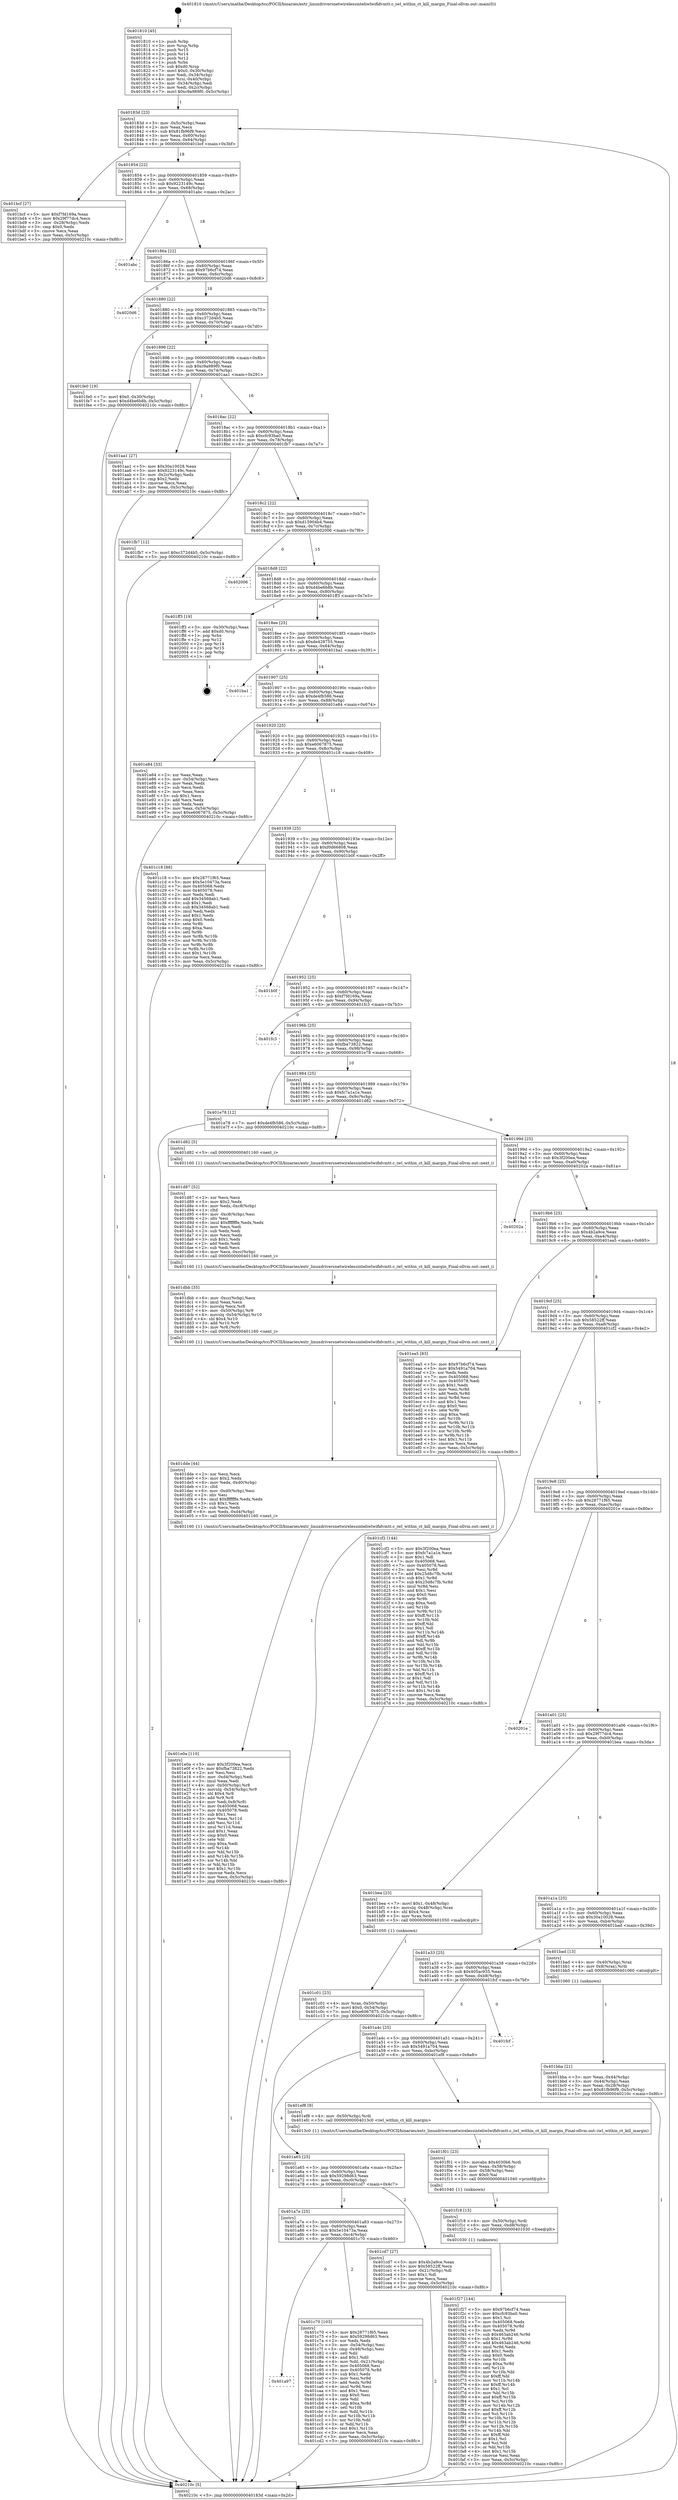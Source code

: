 digraph "0x401810" {
  label = "0x401810 (/mnt/c/Users/mathe/Desktop/tcc/POCII/binaries/extr_linuxdriversnetwirelessinteliwlwifidvmtt.c_iwl_within_ct_kill_margin_Final-ollvm.out::main(0))"
  labelloc = "t"
  node[shape=record]

  Entry [label="",width=0.3,height=0.3,shape=circle,fillcolor=black,style=filled]
  "0x40183d" [label="{
     0x40183d [23]\l
     | [instrs]\l
     &nbsp;&nbsp;0x40183d \<+3\>: mov -0x5c(%rbp),%eax\l
     &nbsp;&nbsp;0x401840 \<+2\>: mov %eax,%ecx\l
     &nbsp;&nbsp;0x401842 \<+6\>: sub $0x81fb96f9,%ecx\l
     &nbsp;&nbsp;0x401848 \<+3\>: mov %eax,-0x60(%rbp)\l
     &nbsp;&nbsp;0x40184b \<+3\>: mov %ecx,-0x64(%rbp)\l
     &nbsp;&nbsp;0x40184e \<+6\>: je 0000000000401bcf \<main+0x3bf\>\l
  }"]
  "0x401bcf" [label="{
     0x401bcf [27]\l
     | [instrs]\l
     &nbsp;&nbsp;0x401bcf \<+5\>: mov $0xf7fd169a,%eax\l
     &nbsp;&nbsp;0x401bd4 \<+5\>: mov $0x29f77dc4,%ecx\l
     &nbsp;&nbsp;0x401bd9 \<+3\>: mov -0x28(%rbp),%edx\l
     &nbsp;&nbsp;0x401bdc \<+3\>: cmp $0x0,%edx\l
     &nbsp;&nbsp;0x401bdf \<+3\>: cmove %ecx,%eax\l
     &nbsp;&nbsp;0x401be2 \<+3\>: mov %eax,-0x5c(%rbp)\l
     &nbsp;&nbsp;0x401be5 \<+5\>: jmp 000000000040210c \<main+0x8fc\>\l
  }"]
  "0x401854" [label="{
     0x401854 [22]\l
     | [instrs]\l
     &nbsp;&nbsp;0x401854 \<+5\>: jmp 0000000000401859 \<main+0x49\>\l
     &nbsp;&nbsp;0x401859 \<+3\>: mov -0x60(%rbp),%eax\l
     &nbsp;&nbsp;0x40185c \<+5\>: sub $0x9223149c,%eax\l
     &nbsp;&nbsp;0x401861 \<+3\>: mov %eax,-0x68(%rbp)\l
     &nbsp;&nbsp;0x401864 \<+6\>: je 0000000000401abc \<main+0x2ac\>\l
  }"]
  Exit [label="",width=0.3,height=0.3,shape=circle,fillcolor=black,style=filled,peripheries=2]
  "0x401abc" [label="{
     0x401abc\l
  }", style=dashed]
  "0x40186a" [label="{
     0x40186a [22]\l
     | [instrs]\l
     &nbsp;&nbsp;0x40186a \<+5\>: jmp 000000000040186f \<main+0x5f\>\l
     &nbsp;&nbsp;0x40186f \<+3\>: mov -0x60(%rbp),%eax\l
     &nbsp;&nbsp;0x401872 \<+5\>: sub $0x97b6cf74,%eax\l
     &nbsp;&nbsp;0x401877 \<+3\>: mov %eax,-0x6c(%rbp)\l
     &nbsp;&nbsp;0x40187a \<+6\>: je 00000000004020d6 \<main+0x8c6\>\l
  }"]
  "0x401f27" [label="{
     0x401f27 [144]\l
     | [instrs]\l
     &nbsp;&nbsp;0x401f27 \<+5\>: mov $0x97b6cf74,%eax\l
     &nbsp;&nbsp;0x401f2c \<+5\>: mov $0xcfc93ba0,%esi\l
     &nbsp;&nbsp;0x401f31 \<+2\>: mov $0x1,%cl\l
     &nbsp;&nbsp;0x401f33 \<+7\>: mov 0x405068,%edx\l
     &nbsp;&nbsp;0x401f3a \<+8\>: mov 0x405078,%r8d\l
     &nbsp;&nbsp;0x401f42 \<+3\>: mov %edx,%r9d\l
     &nbsp;&nbsp;0x401f45 \<+7\>: sub $0x463ab246,%r9d\l
     &nbsp;&nbsp;0x401f4c \<+4\>: sub $0x1,%r9d\l
     &nbsp;&nbsp;0x401f50 \<+7\>: add $0x463ab246,%r9d\l
     &nbsp;&nbsp;0x401f57 \<+4\>: imul %r9d,%edx\l
     &nbsp;&nbsp;0x401f5b \<+3\>: and $0x1,%edx\l
     &nbsp;&nbsp;0x401f5e \<+3\>: cmp $0x0,%edx\l
     &nbsp;&nbsp;0x401f61 \<+4\>: sete %r10b\l
     &nbsp;&nbsp;0x401f65 \<+4\>: cmp $0xa,%r8d\l
     &nbsp;&nbsp;0x401f69 \<+4\>: setl %r11b\l
     &nbsp;&nbsp;0x401f6d \<+3\>: mov %r10b,%bl\l
     &nbsp;&nbsp;0x401f70 \<+3\>: xor $0xff,%bl\l
     &nbsp;&nbsp;0x401f73 \<+3\>: mov %r11b,%r14b\l
     &nbsp;&nbsp;0x401f76 \<+4\>: xor $0xff,%r14b\l
     &nbsp;&nbsp;0x401f7a \<+3\>: xor $0x1,%cl\l
     &nbsp;&nbsp;0x401f7d \<+3\>: mov %bl,%r15b\l
     &nbsp;&nbsp;0x401f80 \<+4\>: and $0xff,%r15b\l
     &nbsp;&nbsp;0x401f84 \<+3\>: and %cl,%r10b\l
     &nbsp;&nbsp;0x401f87 \<+3\>: mov %r14b,%r12b\l
     &nbsp;&nbsp;0x401f8a \<+4\>: and $0xff,%r12b\l
     &nbsp;&nbsp;0x401f8e \<+3\>: and %cl,%r11b\l
     &nbsp;&nbsp;0x401f91 \<+3\>: or %r10b,%r15b\l
     &nbsp;&nbsp;0x401f94 \<+3\>: or %r11b,%r12b\l
     &nbsp;&nbsp;0x401f97 \<+3\>: xor %r12b,%r15b\l
     &nbsp;&nbsp;0x401f9a \<+3\>: or %r14b,%bl\l
     &nbsp;&nbsp;0x401f9d \<+3\>: xor $0xff,%bl\l
     &nbsp;&nbsp;0x401fa0 \<+3\>: or $0x1,%cl\l
     &nbsp;&nbsp;0x401fa3 \<+2\>: and %cl,%bl\l
     &nbsp;&nbsp;0x401fa5 \<+3\>: or %bl,%r15b\l
     &nbsp;&nbsp;0x401fa8 \<+4\>: test $0x1,%r15b\l
     &nbsp;&nbsp;0x401fac \<+3\>: cmovne %esi,%eax\l
     &nbsp;&nbsp;0x401faf \<+3\>: mov %eax,-0x5c(%rbp)\l
     &nbsp;&nbsp;0x401fb2 \<+5\>: jmp 000000000040210c \<main+0x8fc\>\l
  }"]
  "0x4020d6" [label="{
     0x4020d6\l
  }", style=dashed]
  "0x401880" [label="{
     0x401880 [22]\l
     | [instrs]\l
     &nbsp;&nbsp;0x401880 \<+5\>: jmp 0000000000401885 \<main+0x75\>\l
     &nbsp;&nbsp;0x401885 \<+3\>: mov -0x60(%rbp),%eax\l
     &nbsp;&nbsp;0x401888 \<+5\>: sub $0xc372d4b5,%eax\l
     &nbsp;&nbsp;0x40188d \<+3\>: mov %eax,-0x70(%rbp)\l
     &nbsp;&nbsp;0x401890 \<+6\>: je 0000000000401fe0 \<main+0x7d0\>\l
  }"]
  "0x401f18" [label="{
     0x401f18 [15]\l
     | [instrs]\l
     &nbsp;&nbsp;0x401f18 \<+4\>: mov -0x50(%rbp),%rdi\l
     &nbsp;&nbsp;0x401f1c \<+6\>: mov %eax,-0xd8(%rbp)\l
     &nbsp;&nbsp;0x401f22 \<+5\>: call 0000000000401030 \<free@plt\>\l
     | [calls]\l
     &nbsp;&nbsp;0x401030 \{1\} (unknown)\l
  }"]
  "0x401fe0" [label="{
     0x401fe0 [19]\l
     | [instrs]\l
     &nbsp;&nbsp;0x401fe0 \<+7\>: movl $0x0,-0x30(%rbp)\l
     &nbsp;&nbsp;0x401fe7 \<+7\>: movl $0xd4be6b8b,-0x5c(%rbp)\l
     &nbsp;&nbsp;0x401fee \<+5\>: jmp 000000000040210c \<main+0x8fc\>\l
  }"]
  "0x401896" [label="{
     0x401896 [22]\l
     | [instrs]\l
     &nbsp;&nbsp;0x401896 \<+5\>: jmp 000000000040189b \<main+0x8b\>\l
     &nbsp;&nbsp;0x40189b \<+3\>: mov -0x60(%rbp),%eax\l
     &nbsp;&nbsp;0x40189e \<+5\>: sub $0xc9a989f0,%eax\l
     &nbsp;&nbsp;0x4018a3 \<+3\>: mov %eax,-0x74(%rbp)\l
     &nbsp;&nbsp;0x4018a6 \<+6\>: je 0000000000401aa1 \<main+0x291\>\l
  }"]
  "0x401f01" [label="{
     0x401f01 [23]\l
     | [instrs]\l
     &nbsp;&nbsp;0x401f01 \<+10\>: movabs $0x4030b6,%rdi\l
     &nbsp;&nbsp;0x401f0b \<+3\>: mov %eax,-0x58(%rbp)\l
     &nbsp;&nbsp;0x401f0e \<+3\>: mov -0x58(%rbp),%esi\l
     &nbsp;&nbsp;0x401f11 \<+2\>: mov $0x0,%al\l
     &nbsp;&nbsp;0x401f13 \<+5\>: call 0000000000401040 \<printf@plt\>\l
     | [calls]\l
     &nbsp;&nbsp;0x401040 \{1\} (unknown)\l
  }"]
  "0x401aa1" [label="{
     0x401aa1 [27]\l
     | [instrs]\l
     &nbsp;&nbsp;0x401aa1 \<+5\>: mov $0x30a10028,%eax\l
     &nbsp;&nbsp;0x401aa6 \<+5\>: mov $0x9223149c,%ecx\l
     &nbsp;&nbsp;0x401aab \<+3\>: mov -0x2c(%rbp),%edx\l
     &nbsp;&nbsp;0x401aae \<+3\>: cmp $0x2,%edx\l
     &nbsp;&nbsp;0x401ab1 \<+3\>: cmovne %ecx,%eax\l
     &nbsp;&nbsp;0x401ab4 \<+3\>: mov %eax,-0x5c(%rbp)\l
     &nbsp;&nbsp;0x401ab7 \<+5\>: jmp 000000000040210c \<main+0x8fc\>\l
  }"]
  "0x4018ac" [label="{
     0x4018ac [22]\l
     | [instrs]\l
     &nbsp;&nbsp;0x4018ac \<+5\>: jmp 00000000004018b1 \<main+0xa1\>\l
     &nbsp;&nbsp;0x4018b1 \<+3\>: mov -0x60(%rbp),%eax\l
     &nbsp;&nbsp;0x4018b4 \<+5\>: sub $0xcfc93ba0,%eax\l
     &nbsp;&nbsp;0x4018b9 \<+3\>: mov %eax,-0x78(%rbp)\l
     &nbsp;&nbsp;0x4018bc \<+6\>: je 0000000000401fb7 \<main+0x7a7\>\l
  }"]
  "0x40210c" [label="{
     0x40210c [5]\l
     | [instrs]\l
     &nbsp;&nbsp;0x40210c \<+5\>: jmp 000000000040183d \<main+0x2d\>\l
  }"]
  "0x401810" [label="{
     0x401810 [45]\l
     | [instrs]\l
     &nbsp;&nbsp;0x401810 \<+1\>: push %rbp\l
     &nbsp;&nbsp;0x401811 \<+3\>: mov %rsp,%rbp\l
     &nbsp;&nbsp;0x401814 \<+2\>: push %r15\l
     &nbsp;&nbsp;0x401816 \<+2\>: push %r14\l
     &nbsp;&nbsp;0x401818 \<+2\>: push %r12\l
     &nbsp;&nbsp;0x40181a \<+1\>: push %rbx\l
     &nbsp;&nbsp;0x40181b \<+7\>: sub $0xd0,%rsp\l
     &nbsp;&nbsp;0x401822 \<+7\>: movl $0x0,-0x30(%rbp)\l
     &nbsp;&nbsp;0x401829 \<+3\>: mov %edi,-0x34(%rbp)\l
     &nbsp;&nbsp;0x40182c \<+4\>: mov %rsi,-0x40(%rbp)\l
     &nbsp;&nbsp;0x401830 \<+3\>: mov -0x34(%rbp),%edi\l
     &nbsp;&nbsp;0x401833 \<+3\>: mov %edi,-0x2c(%rbp)\l
     &nbsp;&nbsp;0x401836 \<+7\>: movl $0xc9a989f0,-0x5c(%rbp)\l
  }"]
  "0x401e0a" [label="{
     0x401e0a [110]\l
     | [instrs]\l
     &nbsp;&nbsp;0x401e0a \<+5\>: mov $0x3f200ea,%ecx\l
     &nbsp;&nbsp;0x401e0f \<+5\>: mov $0xfba73822,%edx\l
     &nbsp;&nbsp;0x401e14 \<+2\>: xor %esi,%esi\l
     &nbsp;&nbsp;0x401e16 \<+6\>: mov -0xd4(%rbp),%edi\l
     &nbsp;&nbsp;0x401e1c \<+3\>: imul %eax,%edi\l
     &nbsp;&nbsp;0x401e1f \<+4\>: mov -0x50(%rbp),%r8\l
     &nbsp;&nbsp;0x401e23 \<+4\>: movslq -0x54(%rbp),%r9\l
     &nbsp;&nbsp;0x401e27 \<+4\>: shl $0x4,%r9\l
     &nbsp;&nbsp;0x401e2b \<+3\>: add %r9,%r8\l
     &nbsp;&nbsp;0x401e2e \<+4\>: mov %edi,0x8(%r8)\l
     &nbsp;&nbsp;0x401e32 \<+7\>: mov 0x405068,%eax\l
     &nbsp;&nbsp;0x401e39 \<+7\>: mov 0x405078,%edi\l
     &nbsp;&nbsp;0x401e40 \<+3\>: sub $0x1,%esi\l
     &nbsp;&nbsp;0x401e43 \<+3\>: mov %eax,%r11d\l
     &nbsp;&nbsp;0x401e46 \<+3\>: add %esi,%r11d\l
     &nbsp;&nbsp;0x401e49 \<+4\>: imul %r11d,%eax\l
     &nbsp;&nbsp;0x401e4d \<+3\>: and $0x1,%eax\l
     &nbsp;&nbsp;0x401e50 \<+3\>: cmp $0x0,%eax\l
     &nbsp;&nbsp;0x401e53 \<+3\>: sete %bl\l
     &nbsp;&nbsp;0x401e56 \<+3\>: cmp $0xa,%edi\l
     &nbsp;&nbsp;0x401e59 \<+4\>: setl %r14b\l
     &nbsp;&nbsp;0x401e5d \<+3\>: mov %bl,%r15b\l
     &nbsp;&nbsp;0x401e60 \<+3\>: and %r14b,%r15b\l
     &nbsp;&nbsp;0x401e63 \<+3\>: xor %r14b,%bl\l
     &nbsp;&nbsp;0x401e66 \<+3\>: or %bl,%r15b\l
     &nbsp;&nbsp;0x401e69 \<+4\>: test $0x1,%r15b\l
     &nbsp;&nbsp;0x401e6d \<+3\>: cmovne %edx,%ecx\l
     &nbsp;&nbsp;0x401e70 \<+3\>: mov %ecx,-0x5c(%rbp)\l
     &nbsp;&nbsp;0x401e73 \<+5\>: jmp 000000000040210c \<main+0x8fc\>\l
  }"]
  "0x401fb7" [label="{
     0x401fb7 [12]\l
     | [instrs]\l
     &nbsp;&nbsp;0x401fb7 \<+7\>: movl $0xc372d4b5,-0x5c(%rbp)\l
     &nbsp;&nbsp;0x401fbe \<+5\>: jmp 000000000040210c \<main+0x8fc\>\l
  }"]
  "0x4018c2" [label="{
     0x4018c2 [22]\l
     | [instrs]\l
     &nbsp;&nbsp;0x4018c2 \<+5\>: jmp 00000000004018c7 \<main+0xb7\>\l
     &nbsp;&nbsp;0x4018c7 \<+3\>: mov -0x60(%rbp),%eax\l
     &nbsp;&nbsp;0x4018ca \<+5\>: sub $0xd15904b4,%eax\l
     &nbsp;&nbsp;0x4018cf \<+3\>: mov %eax,-0x7c(%rbp)\l
     &nbsp;&nbsp;0x4018d2 \<+6\>: je 0000000000402006 \<main+0x7f6\>\l
  }"]
  "0x401dde" [label="{
     0x401dde [44]\l
     | [instrs]\l
     &nbsp;&nbsp;0x401dde \<+2\>: xor %ecx,%ecx\l
     &nbsp;&nbsp;0x401de0 \<+5\>: mov $0x2,%edx\l
     &nbsp;&nbsp;0x401de5 \<+6\>: mov %edx,-0xd0(%rbp)\l
     &nbsp;&nbsp;0x401deb \<+1\>: cltd\l
     &nbsp;&nbsp;0x401dec \<+6\>: mov -0xd0(%rbp),%esi\l
     &nbsp;&nbsp;0x401df2 \<+2\>: idiv %esi\l
     &nbsp;&nbsp;0x401df4 \<+6\>: imul $0xfffffffe,%edx,%edx\l
     &nbsp;&nbsp;0x401dfa \<+3\>: sub $0x1,%ecx\l
     &nbsp;&nbsp;0x401dfd \<+2\>: sub %ecx,%edx\l
     &nbsp;&nbsp;0x401dff \<+6\>: mov %edx,-0xd4(%rbp)\l
     &nbsp;&nbsp;0x401e05 \<+5\>: call 0000000000401160 \<next_i\>\l
     | [calls]\l
     &nbsp;&nbsp;0x401160 \{1\} (/mnt/c/Users/mathe/Desktop/tcc/POCII/binaries/extr_linuxdriversnetwirelessinteliwlwifidvmtt.c_iwl_within_ct_kill_margin_Final-ollvm.out::next_i)\l
  }"]
  "0x402006" [label="{
     0x402006\l
  }", style=dashed]
  "0x4018d8" [label="{
     0x4018d8 [22]\l
     | [instrs]\l
     &nbsp;&nbsp;0x4018d8 \<+5\>: jmp 00000000004018dd \<main+0xcd\>\l
     &nbsp;&nbsp;0x4018dd \<+3\>: mov -0x60(%rbp),%eax\l
     &nbsp;&nbsp;0x4018e0 \<+5\>: sub $0xd4be6b8b,%eax\l
     &nbsp;&nbsp;0x4018e5 \<+3\>: mov %eax,-0x80(%rbp)\l
     &nbsp;&nbsp;0x4018e8 \<+6\>: je 0000000000401ff3 \<main+0x7e3\>\l
  }"]
  "0x401dbb" [label="{
     0x401dbb [35]\l
     | [instrs]\l
     &nbsp;&nbsp;0x401dbb \<+6\>: mov -0xcc(%rbp),%ecx\l
     &nbsp;&nbsp;0x401dc1 \<+3\>: imul %eax,%ecx\l
     &nbsp;&nbsp;0x401dc4 \<+3\>: movslq %ecx,%r8\l
     &nbsp;&nbsp;0x401dc7 \<+4\>: mov -0x50(%rbp),%r9\l
     &nbsp;&nbsp;0x401dcb \<+4\>: movslq -0x54(%rbp),%r10\l
     &nbsp;&nbsp;0x401dcf \<+4\>: shl $0x4,%r10\l
     &nbsp;&nbsp;0x401dd3 \<+3\>: add %r10,%r9\l
     &nbsp;&nbsp;0x401dd6 \<+3\>: mov %r8,(%r9)\l
     &nbsp;&nbsp;0x401dd9 \<+5\>: call 0000000000401160 \<next_i\>\l
     | [calls]\l
     &nbsp;&nbsp;0x401160 \{1\} (/mnt/c/Users/mathe/Desktop/tcc/POCII/binaries/extr_linuxdriversnetwirelessinteliwlwifidvmtt.c_iwl_within_ct_kill_margin_Final-ollvm.out::next_i)\l
  }"]
  "0x401ff3" [label="{
     0x401ff3 [19]\l
     | [instrs]\l
     &nbsp;&nbsp;0x401ff3 \<+3\>: mov -0x30(%rbp),%eax\l
     &nbsp;&nbsp;0x401ff6 \<+7\>: add $0xd0,%rsp\l
     &nbsp;&nbsp;0x401ffd \<+1\>: pop %rbx\l
     &nbsp;&nbsp;0x401ffe \<+2\>: pop %r12\l
     &nbsp;&nbsp;0x402000 \<+2\>: pop %r14\l
     &nbsp;&nbsp;0x402002 \<+2\>: pop %r15\l
     &nbsp;&nbsp;0x402004 \<+1\>: pop %rbp\l
     &nbsp;&nbsp;0x402005 \<+1\>: ret\l
  }"]
  "0x4018ee" [label="{
     0x4018ee [25]\l
     | [instrs]\l
     &nbsp;&nbsp;0x4018ee \<+5\>: jmp 00000000004018f3 \<main+0xe3\>\l
     &nbsp;&nbsp;0x4018f3 \<+3\>: mov -0x60(%rbp),%eax\l
     &nbsp;&nbsp;0x4018f6 \<+5\>: sub $0xde428755,%eax\l
     &nbsp;&nbsp;0x4018fb \<+6\>: mov %eax,-0x84(%rbp)\l
     &nbsp;&nbsp;0x401901 \<+6\>: je 0000000000401ba1 \<main+0x391\>\l
  }"]
  "0x401d87" [label="{
     0x401d87 [52]\l
     | [instrs]\l
     &nbsp;&nbsp;0x401d87 \<+2\>: xor %ecx,%ecx\l
     &nbsp;&nbsp;0x401d89 \<+5\>: mov $0x2,%edx\l
     &nbsp;&nbsp;0x401d8e \<+6\>: mov %edx,-0xc8(%rbp)\l
     &nbsp;&nbsp;0x401d94 \<+1\>: cltd\l
     &nbsp;&nbsp;0x401d95 \<+6\>: mov -0xc8(%rbp),%esi\l
     &nbsp;&nbsp;0x401d9b \<+2\>: idiv %esi\l
     &nbsp;&nbsp;0x401d9d \<+6\>: imul $0xfffffffe,%edx,%edx\l
     &nbsp;&nbsp;0x401da3 \<+2\>: mov %ecx,%edi\l
     &nbsp;&nbsp;0x401da5 \<+2\>: sub %edx,%edi\l
     &nbsp;&nbsp;0x401da7 \<+2\>: mov %ecx,%edx\l
     &nbsp;&nbsp;0x401da9 \<+3\>: sub $0x1,%edx\l
     &nbsp;&nbsp;0x401dac \<+2\>: add %edx,%edi\l
     &nbsp;&nbsp;0x401dae \<+2\>: sub %edi,%ecx\l
     &nbsp;&nbsp;0x401db0 \<+6\>: mov %ecx,-0xcc(%rbp)\l
     &nbsp;&nbsp;0x401db6 \<+5\>: call 0000000000401160 \<next_i\>\l
     | [calls]\l
     &nbsp;&nbsp;0x401160 \{1\} (/mnt/c/Users/mathe/Desktop/tcc/POCII/binaries/extr_linuxdriversnetwirelessinteliwlwifidvmtt.c_iwl_within_ct_kill_margin_Final-ollvm.out::next_i)\l
  }"]
  "0x401ba1" [label="{
     0x401ba1\l
  }", style=dashed]
  "0x401907" [label="{
     0x401907 [25]\l
     | [instrs]\l
     &nbsp;&nbsp;0x401907 \<+5\>: jmp 000000000040190c \<main+0xfc\>\l
     &nbsp;&nbsp;0x40190c \<+3\>: mov -0x60(%rbp),%eax\l
     &nbsp;&nbsp;0x40190f \<+5\>: sub $0xde4fb586,%eax\l
     &nbsp;&nbsp;0x401914 \<+6\>: mov %eax,-0x88(%rbp)\l
     &nbsp;&nbsp;0x40191a \<+6\>: je 0000000000401e84 \<main+0x674\>\l
  }"]
  "0x401a97" [label="{
     0x401a97\l
  }", style=dashed]
  "0x401e84" [label="{
     0x401e84 [33]\l
     | [instrs]\l
     &nbsp;&nbsp;0x401e84 \<+2\>: xor %eax,%eax\l
     &nbsp;&nbsp;0x401e86 \<+3\>: mov -0x54(%rbp),%ecx\l
     &nbsp;&nbsp;0x401e89 \<+2\>: mov %eax,%edx\l
     &nbsp;&nbsp;0x401e8b \<+2\>: sub %ecx,%edx\l
     &nbsp;&nbsp;0x401e8d \<+2\>: mov %eax,%ecx\l
     &nbsp;&nbsp;0x401e8f \<+3\>: sub $0x1,%ecx\l
     &nbsp;&nbsp;0x401e92 \<+2\>: add %ecx,%edx\l
     &nbsp;&nbsp;0x401e94 \<+2\>: sub %edx,%eax\l
     &nbsp;&nbsp;0x401e96 \<+3\>: mov %eax,-0x54(%rbp)\l
     &nbsp;&nbsp;0x401e99 \<+7\>: movl $0xe6067875,-0x5c(%rbp)\l
     &nbsp;&nbsp;0x401ea0 \<+5\>: jmp 000000000040210c \<main+0x8fc\>\l
  }"]
  "0x401920" [label="{
     0x401920 [25]\l
     | [instrs]\l
     &nbsp;&nbsp;0x401920 \<+5\>: jmp 0000000000401925 \<main+0x115\>\l
     &nbsp;&nbsp;0x401925 \<+3\>: mov -0x60(%rbp),%eax\l
     &nbsp;&nbsp;0x401928 \<+5\>: sub $0xe6067875,%eax\l
     &nbsp;&nbsp;0x40192d \<+6\>: mov %eax,-0x8c(%rbp)\l
     &nbsp;&nbsp;0x401933 \<+6\>: je 0000000000401c18 \<main+0x408\>\l
  }"]
  "0x401c70" [label="{
     0x401c70 [103]\l
     | [instrs]\l
     &nbsp;&nbsp;0x401c70 \<+5\>: mov $0x28771f65,%eax\l
     &nbsp;&nbsp;0x401c75 \<+5\>: mov $0x59298d63,%ecx\l
     &nbsp;&nbsp;0x401c7a \<+2\>: xor %edx,%edx\l
     &nbsp;&nbsp;0x401c7c \<+3\>: mov -0x54(%rbp),%esi\l
     &nbsp;&nbsp;0x401c7f \<+3\>: cmp -0x48(%rbp),%esi\l
     &nbsp;&nbsp;0x401c82 \<+4\>: setl %dil\l
     &nbsp;&nbsp;0x401c86 \<+4\>: and $0x1,%dil\l
     &nbsp;&nbsp;0x401c8a \<+4\>: mov %dil,-0x21(%rbp)\l
     &nbsp;&nbsp;0x401c8e \<+7\>: mov 0x405068,%esi\l
     &nbsp;&nbsp;0x401c95 \<+8\>: mov 0x405078,%r8d\l
     &nbsp;&nbsp;0x401c9d \<+3\>: sub $0x1,%edx\l
     &nbsp;&nbsp;0x401ca0 \<+3\>: mov %esi,%r9d\l
     &nbsp;&nbsp;0x401ca3 \<+3\>: add %edx,%r9d\l
     &nbsp;&nbsp;0x401ca6 \<+4\>: imul %r9d,%esi\l
     &nbsp;&nbsp;0x401caa \<+3\>: and $0x1,%esi\l
     &nbsp;&nbsp;0x401cad \<+3\>: cmp $0x0,%esi\l
     &nbsp;&nbsp;0x401cb0 \<+4\>: sete %dil\l
     &nbsp;&nbsp;0x401cb4 \<+4\>: cmp $0xa,%r8d\l
     &nbsp;&nbsp;0x401cb8 \<+4\>: setl %r10b\l
     &nbsp;&nbsp;0x401cbc \<+3\>: mov %dil,%r11b\l
     &nbsp;&nbsp;0x401cbf \<+3\>: and %r10b,%r11b\l
     &nbsp;&nbsp;0x401cc2 \<+3\>: xor %r10b,%dil\l
     &nbsp;&nbsp;0x401cc5 \<+3\>: or %dil,%r11b\l
     &nbsp;&nbsp;0x401cc8 \<+4\>: test $0x1,%r11b\l
     &nbsp;&nbsp;0x401ccc \<+3\>: cmovne %ecx,%eax\l
     &nbsp;&nbsp;0x401ccf \<+3\>: mov %eax,-0x5c(%rbp)\l
     &nbsp;&nbsp;0x401cd2 \<+5\>: jmp 000000000040210c \<main+0x8fc\>\l
  }"]
  "0x401c18" [label="{
     0x401c18 [88]\l
     | [instrs]\l
     &nbsp;&nbsp;0x401c18 \<+5\>: mov $0x28771f65,%eax\l
     &nbsp;&nbsp;0x401c1d \<+5\>: mov $0x5e10473a,%ecx\l
     &nbsp;&nbsp;0x401c22 \<+7\>: mov 0x405068,%edx\l
     &nbsp;&nbsp;0x401c29 \<+7\>: mov 0x405078,%esi\l
     &nbsp;&nbsp;0x401c30 \<+2\>: mov %edx,%edi\l
     &nbsp;&nbsp;0x401c32 \<+6\>: add $0x34568ab1,%edi\l
     &nbsp;&nbsp;0x401c38 \<+3\>: sub $0x1,%edi\l
     &nbsp;&nbsp;0x401c3b \<+6\>: sub $0x34568ab1,%edi\l
     &nbsp;&nbsp;0x401c41 \<+3\>: imul %edi,%edx\l
     &nbsp;&nbsp;0x401c44 \<+3\>: and $0x1,%edx\l
     &nbsp;&nbsp;0x401c47 \<+3\>: cmp $0x0,%edx\l
     &nbsp;&nbsp;0x401c4a \<+4\>: sete %r8b\l
     &nbsp;&nbsp;0x401c4e \<+3\>: cmp $0xa,%esi\l
     &nbsp;&nbsp;0x401c51 \<+4\>: setl %r9b\l
     &nbsp;&nbsp;0x401c55 \<+3\>: mov %r8b,%r10b\l
     &nbsp;&nbsp;0x401c58 \<+3\>: and %r9b,%r10b\l
     &nbsp;&nbsp;0x401c5b \<+3\>: xor %r9b,%r8b\l
     &nbsp;&nbsp;0x401c5e \<+3\>: or %r8b,%r10b\l
     &nbsp;&nbsp;0x401c61 \<+4\>: test $0x1,%r10b\l
     &nbsp;&nbsp;0x401c65 \<+3\>: cmovne %ecx,%eax\l
     &nbsp;&nbsp;0x401c68 \<+3\>: mov %eax,-0x5c(%rbp)\l
     &nbsp;&nbsp;0x401c6b \<+5\>: jmp 000000000040210c \<main+0x8fc\>\l
  }"]
  "0x401939" [label="{
     0x401939 [25]\l
     | [instrs]\l
     &nbsp;&nbsp;0x401939 \<+5\>: jmp 000000000040193e \<main+0x12e\>\l
     &nbsp;&nbsp;0x40193e \<+3\>: mov -0x60(%rbp),%eax\l
     &nbsp;&nbsp;0x401941 \<+5\>: sub $0xf0d66808,%eax\l
     &nbsp;&nbsp;0x401946 \<+6\>: mov %eax,-0x90(%rbp)\l
     &nbsp;&nbsp;0x40194c \<+6\>: je 0000000000401b0f \<main+0x2ff\>\l
  }"]
  "0x401a7e" [label="{
     0x401a7e [25]\l
     | [instrs]\l
     &nbsp;&nbsp;0x401a7e \<+5\>: jmp 0000000000401a83 \<main+0x273\>\l
     &nbsp;&nbsp;0x401a83 \<+3\>: mov -0x60(%rbp),%eax\l
     &nbsp;&nbsp;0x401a86 \<+5\>: sub $0x5e10473a,%eax\l
     &nbsp;&nbsp;0x401a8b \<+6\>: mov %eax,-0xc4(%rbp)\l
     &nbsp;&nbsp;0x401a91 \<+6\>: je 0000000000401c70 \<main+0x460\>\l
  }"]
  "0x401b0f" [label="{
     0x401b0f\l
  }", style=dashed]
  "0x401952" [label="{
     0x401952 [25]\l
     | [instrs]\l
     &nbsp;&nbsp;0x401952 \<+5\>: jmp 0000000000401957 \<main+0x147\>\l
     &nbsp;&nbsp;0x401957 \<+3\>: mov -0x60(%rbp),%eax\l
     &nbsp;&nbsp;0x40195a \<+5\>: sub $0xf7fd169a,%eax\l
     &nbsp;&nbsp;0x40195f \<+6\>: mov %eax,-0x94(%rbp)\l
     &nbsp;&nbsp;0x401965 \<+6\>: je 0000000000401fc3 \<main+0x7b3\>\l
  }"]
  "0x401cd7" [label="{
     0x401cd7 [27]\l
     | [instrs]\l
     &nbsp;&nbsp;0x401cd7 \<+5\>: mov $0x4b2a9ce,%eax\l
     &nbsp;&nbsp;0x401cdc \<+5\>: mov $0x58522ff,%ecx\l
     &nbsp;&nbsp;0x401ce1 \<+3\>: mov -0x21(%rbp),%dl\l
     &nbsp;&nbsp;0x401ce4 \<+3\>: test $0x1,%dl\l
     &nbsp;&nbsp;0x401ce7 \<+3\>: cmovne %ecx,%eax\l
     &nbsp;&nbsp;0x401cea \<+3\>: mov %eax,-0x5c(%rbp)\l
     &nbsp;&nbsp;0x401ced \<+5\>: jmp 000000000040210c \<main+0x8fc\>\l
  }"]
  "0x401fc3" [label="{
     0x401fc3\l
  }", style=dashed]
  "0x40196b" [label="{
     0x40196b [25]\l
     | [instrs]\l
     &nbsp;&nbsp;0x40196b \<+5\>: jmp 0000000000401970 \<main+0x160\>\l
     &nbsp;&nbsp;0x401970 \<+3\>: mov -0x60(%rbp),%eax\l
     &nbsp;&nbsp;0x401973 \<+5\>: sub $0xfba73822,%eax\l
     &nbsp;&nbsp;0x401978 \<+6\>: mov %eax,-0x98(%rbp)\l
     &nbsp;&nbsp;0x40197e \<+6\>: je 0000000000401e78 \<main+0x668\>\l
  }"]
  "0x401a65" [label="{
     0x401a65 [25]\l
     | [instrs]\l
     &nbsp;&nbsp;0x401a65 \<+5\>: jmp 0000000000401a6a \<main+0x25a\>\l
     &nbsp;&nbsp;0x401a6a \<+3\>: mov -0x60(%rbp),%eax\l
     &nbsp;&nbsp;0x401a6d \<+5\>: sub $0x59298d63,%eax\l
     &nbsp;&nbsp;0x401a72 \<+6\>: mov %eax,-0xc0(%rbp)\l
     &nbsp;&nbsp;0x401a78 \<+6\>: je 0000000000401cd7 \<main+0x4c7\>\l
  }"]
  "0x401e78" [label="{
     0x401e78 [12]\l
     | [instrs]\l
     &nbsp;&nbsp;0x401e78 \<+7\>: movl $0xde4fb586,-0x5c(%rbp)\l
     &nbsp;&nbsp;0x401e7f \<+5\>: jmp 000000000040210c \<main+0x8fc\>\l
  }"]
  "0x401984" [label="{
     0x401984 [25]\l
     | [instrs]\l
     &nbsp;&nbsp;0x401984 \<+5\>: jmp 0000000000401989 \<main+0x179\>\l
     &nbsp;&nbsp;0x401989 \<+3\>: mov -0x60(%rbp),%eax\l
     &nbsp;&nbsp;0x40198c \<+5\>: sub $0xfc7a1a1e,%eax\l
     &nbsp;&nbsp;0x401991 \<+6\>: mov %eax,-0x9c(%rbp)\l
     &nbsp;&nbsp;0x401997 \<+6\>: je 0000000000401d82 \<main+0x572\>\l
  }"]
  "0x401ef8" [label="{
     0x401ef8 [9]\l
     | [instrs]\l
     &nbsp;&nbsp;0x401ef8 \<+4\>: mov -0x50(%rbp),%rdi\l
     &nbsp;&nbsp;0x401efc \<+5\>: call 00000000004013c0 \<iwl_within_ct_kill_margin\>\l
     | [calls]\l
     &nbsp;&nbsp;0x4013c0 \{1\} (/mnt/c/Users/mathe/Desktop/tcc/POCII/binaries/extr_linuxdriversnetwirelessinteliwlwifidvmtt.c_iwl_within_ct_kill_margin_Final-ollvm.out::iwl_within_ct_kill_margin)\l
  }"]
  "0x401d82" [label="{
     0x401d82 [5]\l
     | [instrs]\l
     &nbsp;&nbsp;0x401d82 \<+5\>: call 0000000000401160 \<next_i\>\l
     | [calls]\l
     &nbsp;&nbsp;0x401160 \{1\} (/mnt/c/Users/mathe/Desktop/tcc/POCII/binaries/extr_linuxdriversnetwirelessinteliwlwifidvmtt.c_iwl_within_ct_kill_margin_Final-ollvm.out::next_i)\l
  }"]
  "0x40199d" [label="{
     0x40199d [25]\l
     | [instrs]\l
     &nbsp;&nbsp;0x40199d \<+5\>: jmp 00000000004019a2 \<main+0x192\>\l
     &nbsp;&nbsp;0x4019a2 \<+3\>: mov -0x60(%rbp),%eax\l
     &nbsp;&nbsp;0x4019a5 \<+5\>: sub $0x3f200ea,%eax\l
     &nbsp;&nbsp;0x4019aa \<+6\>: mov %eax,-0xa0(%rbp)\l
     &nbsp;&nbsp;0x4019b0 \<+6\>: je 000000000040202a \<main+0x81a\>\l
  }"]
  "0x401a4c" [label="{
     0x401a4c [25]\l
     | [instrs]\l
     &nbsp;&nbsp;0x401a4c \<+5\>: jmp 0000000000401a51 \<main+0x241\>\l
     &nbsp;&nbsp;0x401a51 \<+3\>: mov -0x60(%rbp),%eax\l
     &nbsp;&nbsp;0x401a54 \<+5\>: sub $0x5491a704,%eax\l
     &nbsp;&nbsp;0x401a59 \<+6\>: mov %eax,-0xbc(%rbp)\l
     &nbsp;&nbsp;0x401a5f \<+6\>: je 0000000000401ef8 \<main+0x6e8\>\l
  }"]
  "0x40202a" [label="{
     0x40202a\l
  }", style=dashed]
  "0x4019b6" [label="{
     0x4019b6 [25]\l
     | [instrs]\l
     &nbsp;&nbsp;0x4019b6 \<+5\>: jmp 00000000004019bb \<main+0x1ab\>\l
     &nbsp;&nbsp;0x4019bb \<+3\>: mov -0x60(%rbp),%eax\l
     &nbsp;&nbsp;0x4019be \<+5\>: sub $0x4b2a9ce,%eax\l
     &nbsp;&nbsp;0x4019c3 \<+6\>: mov %eax,-0xa4(%rbp)\l
     &nbsp;&nbsp;0x4019c9 \<+6\>: je 0000000000401ea5 \<main+0x695\>\l
  }"]
  "0x401fcf" [label="{
     0x401fcf\l
  }", style=dashed]
  "0x401ea5" [label="{
     0x401ea5 [83]\l
     | [instrs]\l
     &nbsp;&nbsp;0x401ea5 \<+5\>: mov $0x97b6cf74,%eax\l
     &nbsp;&nbsp;0x401eaa \<+5\>: mov $0x5491a704,%ecx\l
     &nbsp;&nbsp;0x401eaf \<+2\>: xor %edx,%edx\l
     &nbsp;&nbsp;0x401eb1 \<+7\>: mov 0x405068,%esi\l
     &nbsp;&nbsp;0x401eb8 \<+7\>: mov 0x405078,%edi\l
     &nbsp;&nbsp;0x401ebf \<+3\>: sub $0x1,%edx\l
     &nbsp;&nbsp;0x401ec2 \<+3\>: mov %esi,%r8d\l
     &nbsp;&nbsp;0x401ec5 \<+3\>: add %edx,%r8d\l
     &nbsp;&nbsp;0x401ec8 \<+4\>: imul %r8d,%esi\l
     &nbsp;&nbsp;0x401ecc \<+3\>: and $0x1,%esi\l
     &nbsp;&nbsp;0x401ecf \<+3\>: cmp $0x0,%esi\l
     &nbsp;&nbsp;0x401ed2 \<+4\>: sete %r9b\l
     &nbsp;&nbsp;0x401ed6 \<+3\>: cmp $0xa,%edi\l
     &nbsp;&nbsp;0x401ed9 \<+4\>: setl %r10b\l
     &nbsp;&nbsp;0x401edd \<+3\>: mov %r9b,%r11b\l
     &nbsp;&nbsp;0x401ee0 \<+3\>: and %r10b,%r11b\l
     &nbsp;&nbsp;0x401ee3 \<+3\>: xor %r10b,%r9b\l
     &nbsp;&nbsp;0x401ee6 \<+3\>: or %r9b,%r11b\l
     &nbsp;&nbsp;0x401ee9 \<+4\>: test $0x1,%r11b\l
     &nbsp;&nbsp;0x401eed \<+3\>: cmovne %ecx,%eax\l
     &nbsp;&nbsp;0x401ef0 \<+3\>: mov %eax,-0x5c(%rbp)\l
     &nbsp;&nbsp;0x401ef3 \<+5\>: jmp 000000000040210c \<main+0x8fc\>\l
  }"]
  "0x4019cf" [label="{
     0x4019cf [25]\l
     | [instrs]\l
     &nbsp;&nbsp;0x4019cf \<+5\>: jmp 00000000004019d4 \<main+0x1c4\>\l
     &nbsp;&nbsp;0x4019d4 \<+3\>: mov -0x60(%rbp),%eax\l
     &nbsp;&nbsp;0x4019d7 \<+5\>: sub $0x58522ff,%eax\l
     &nbsp;&nbsp;0x4019dc \<+6\>: mov %eax,-0xa8(%rbp)\l
     &nbsp;&nbsp;0x4019e2 \<+6\>: je 0000000000401cf2 \<main+0x4e2\>\l
  }"]
  "0x401c01" [label="{
     0x401c01 [23]\l
     | [instrs]\l
     &nbsp;&nbsp;0x401c01 \<+4\>: mov %rax,-0x50(%rbp)\l
     &nbsp;&nbsp;0x401c05 \<+7\>: movl $0x0,-0x54(%rbp)\l
     &nbsp;&nbsp;0x401c0c \<+7\>: movl $0xe6067875,-0x5c(%rbp)\l
     &nbsp;&nbsp;0x401c13 \<+5\>: jmp 000000000040210c \<main+0x8fc\>\l
  }"]
  "0x401cf2" [label="{
     0x401cf2 [144]\l
     | [instrs]\l
     &nbsp;&nbsp;0x401cf2 \<+5\>: mov $0x3f200ea,%eax\l
     &nbsp;&nbsp;0x401cf7 \<+5\>: mov $0xfc7a1a1e,%ecx\l
     &nbsp;&nbsp;0x401cfc \<+2\>: mov $0x1,%dl\l
     &nbsp;&nbsp;0x401cfe \<+7\>: mov 0x405068,%esi\l
     &nbsp;&nbsp;0x401d05 \<+7\>: mov 0x405078,%edi\l
     &nbsp;&nbsp;0x401d0c \<+3\>: mov %esi,%r8d\l
     &nbsp;&nbsp;0x401d0f \<+7\>: add $0x25d8c7fb,%r8d\l
     &nbsp;&nbsp;0x401d16 \<+4\>: sub $0x1,%r8d\l
     &nbsp;&nbsp;0x401d1a \<+7\>: sub $0x25d8c7fb,%r8d\l
     &nbsp;&nbsp;0x401d21 \<+4\>: imul %r8d,%esi\l
     &nbsp;&nbsp;0x401d25 \<+3\>: and $0x1,%esi\l
     &nbsp;&nbsp;0x401d28 \<+3\>: cmp $0x0,%esi\l
     &nbsp;&nbsp;0x401d2b \<+4\>: sete %r9b\l
     &nbsp;&nbsp;0x401d2f \<+3\>: cmp $0xa,%edi\l
     &nbsp;&nbsp;0x401d32 \<+4\>: setl %r10b\l
     &nbsp;&nbsp;0x401d36 \<+3\>: mov %r9b,%r11b\l
     &nbsp;&nbsp;0x401d39 \<+4\>: xor $0xff,%r11b\l
     &nbsp;&nbsp;0x401d3d \<+3\>: mov %r10b,%bl\l
     &nbsp;&nbsp;0x401d40 \<+3\>: xor $0xff,%bl\l
     &nbsp;&nbsp;0x401d43 \<+3\>: xor $0x1,%dl\l
     &nbsp;&nbsp;0x401d46 \<+3\>: mov %r11b,%r14b\l
     &nbsp;&nbsp;0x401d49 \<+4\>: and $0xff,%r14b\l
     &nbsp;&nbsp;0x401d4d \<+3\>: and %dl,%r9b\l
     &nbsp;&nbsp;0x401d50 \<+3\>: mov %bl,%r15b\l
     &nbsp;&nbsp;0x401d53 \<+4\>: and $0xff,%r15b\l
     &nbsp;&nbsp;0x401d57 \<+3\>: and %dl,%r10b\l
     &nbsp;&nbsp;0x401d5a \<+3\>: or %r9b,%r14b\l
     &nbsp;&nbsp;0x401d5d \<+3\>: or %r10b,%r15b\l
     &nbsp;&nbsp;0x401d60 \<+3\>: xor %r15b,%r14b\l
     &nbsp;&nbsp;0x401d63 \<+3\>: or %bl,%r11b\l
     &nbsp;&nbsp;0x401d66 \<+4\>: xor $0xff,%r11b\l
     &nbsp;&nbsp;0x401d6a \<+3\>: or $0x1,%dl\l
     &nbsp;&nbsp;0x401d6d \<+3\>: and %dl,%r11b\l
     &nbsp;&nbsp;0x401d70 \<+3\>: or %r11b,%r14b\l
     &nbsp;&nbsp;0x401d73 \<+4\>: test $0x1,%r14b\l
     &nbsp;&nbsp;0x401d77 \<+3\>: cmovne %ecx,%eax\l
     &nbsp;&nbsp;0x401d7a \<+3\>: mov %eax,-0x5c(%rbp)\l
     &nbsp;&nbsp;0x401d7d \<+5\>: jmp 000000000040210c \<main+0x8fc\>\l
  }"]
  "0x4019e8" [label="{
     0x4019e8 [25]\l
     | [instrs]\l
     &nbsp;&nbsp;0x4019e8 \<+5\>: jmp 00000000004019ed \<main+0x1dd\>\l
     &nbsp;&nbsp;0x4019ed \<+3\>: mov -0x60(%rbp),%eax\l
     &nbsp;&nbsp;0x4019f0 \<+5\>: sub $0x28771f65,%eax\l
     &nbsp;&nbsp;0x4019f5 \<+6\>: mov %eax,-0xac(%rbp)\l
     &nbsp;&nbsp;0x4019fb \<+6\>: je 000000000040201e \<main+0x80e\>\l
  }"]
  "0x401bba" [label="{
     0x401bba [21]\l
     | [instrs]\l
     &nbsp;&nbsp;0x401bba \<+3\>: mov %eax,-0x44(%rbp)\l
     &nbsp;&nbsp;0x401bbd \<+3\>: mov -0x44(%rbp),%eax\l
     &nbsp;&nbsp;0x401bc0 \<+3\>: mov %eax,-0x28(%rbp)\l
     &nbsp;&nbsp;0x401bc3 \<+7\>: movl $0x81fb96f9,-0x5c(%rbp)\l
     &nbsp;&nbsp;0x401bca \<+5\>: jmp 000000000040210c \<main+0x8fc\>\l
  }"]
  "0x40201e" [label="{
     0x40201e\l
  }", style=dashed]
  "0x401a01" [label="{
     0x401a01 [25]\l
     | [instrs]\l
     &nbsp;&nbsp;0x401a01 \<+5\>: jmp 0000000000401a06 \<main+0x1f6\>\l
     &nbsp;&nbsp;0x401a06 \<+3\>: mov -0x60(%rbp),%eax\l
     &nbsp;&nbsp;0x401a09 \<+5\>: sub $0x29f77dc4,%eax\l
     &nbsp;&nbsp;0x401a0e \<+6\>: mov %eax,-0xb0(%rbp)\l
     &nbsp;&nbsp;0x401a14 \<+6\>: je 0000000000401bea \<main+0x3da\>\l
  }"]
  "0x401a33" [label="{
     0x401a33 [25]\l
     | [instrs]\l
     &nbsp;&nbsp;0x401a33 \<+5\>: jmp 0000000000401a38 \<main+0x228\>\l
     &nbsp;&nbsp;0x401a38 \<+3\>: mov -0x60(%rbp),%eax\l
     &nbsp;&nbsp;0x401a3b \<+5\>: sub $0x405ac935,%eax\l
     &nbsp;&nbsp;0x401a40 \<+6\>: mov %eax,-0xb8(%rbp)\l
     &nbsp;&nbsp;0x401a46 \<+6\>: je 0000000000401fcf \<main+0x7bf\>\l
  }"]
  "0x401bea" [label="{
     0x401bea [23]\l
     | [instrs]\l
     &nbsp;&nbsp;0x401bea \<+7\>: movl $0x1,-0x48(%rbp)\l
     &nbsp;&nbsp;0x401bf1 \<+4\>: movslq -0x48(%rbp),%rax\l
     &nbsp;&nbsp;0x401bf5 \<+4\>: shl $0x4,%rax\l
     &nbsp;&nbsp;0x401bf9 \<+3\>: mov %rax,%rdi\l
     &nbsp;&nbsp;0x401bfc \<+5\>: call 0000000000401050 \<malloc@plt\>\l
     | [calls]\l
     &nbsp;&nbsp;0x401050 \{1\} (unknown)\l
  }"]
  "0x401a1a" [label="{
     0x401a1a [25]\l
     | [instrs]\l
     &nbsp;&nbsp;0x401a1a \<+5\>: jmp 0000000000401a1f \<main+0x20f\>\l
     &nbsp;&nbsp;0x401a1f \<+3\>: mov -0x60(%rbp),%eax\l
     &nbsp;&nbsp;0x401a22 \<+5\>: sub $0x30a10028,%eax\l
     &nbsp;&nbsp;0x401a27 \<+6\>: mov %eax,-0xb4(%rbp)\l
     &nbsp;&nbsp;0x401a2d \<+6\>: je 0000000000401bad \<main+0x39d\>\l
  }"]
  "0x401bad" [label="{
     0x401bad [13]\l
     | [instrs]\l
     &nbsp;&nbsp;0x401bad \<+4\>: mov -0x40(%rbp),%rax\l
     &nbsp;&nbsp;0x401bb1 \<+4\>: mov 0x8(%rax),%rdi\l
     &nbsp;&nbsp;0x401bb5 \<+5\>: call 0000000000401060 \<atoi@plt\>\l
     | [calls]\l
     &nbsp;&nbsp;0x401060 \{1\} (unknown)\l
  }"]
  Entry -> "0x401810" [label=" 1"]
  "0x40183d" -> "0x401bcf" [label=" 1"]
  "0x40183d" -> "0x401854" [label=" 18"]
  "0x401ff3" -> Exit [label=" 1"]
  "0x401854" -> "0x401abc" [label=" 0"]
  "0x401854" -> "0x40186a" [label=" 18"]
  "0x401fe0" -> "0x40210c" [label=" 1"]
  "0x40186a" -> "0x4020d6" [label=" 0"]
  "0x40186a" -> "0x401880" [label=" 18"]
  "0x401fb7" -> "0x40210c" [label=" 1"]
  "0x401880" -> "0x401fe0" [label=" 1"]
  "0x401880" -> "0x401896" [label=" 17"]
  "0x401f27" -> "0x40210c" [label=" 1"]
  "0x401896" -> "0x401aa1" [label=" 1"]
  "0x401896" -> "0x4018ac" [label=" 16"]
  "0x401aa1" -> "0x40210c" [label=" 1"]
  "0x401810" -> "0x40183d" [label=" 1"]
  "0x40210c" -> "0x40183d" [label=" 18"]
  "0x401f18" -> "0x401f27" [label=" 1"]
  "0x4018ac" -> "0x401fb7" [label=" 1"]
  "0x4018ac" -> "0x4018c2" [label=" 15"]
  "0x401f01" -> "0x401f18" [label=" 1"]
  "0x4018c2" -> "0x402006" [label=" 0"]
  "0x4018c2" -> "0x4018d8" [label=" 15"]
  "0x401ef8" -> "0x401f01" [label=" 1"]
  "0x4018d8" -> "0x401ff3" [label=" 1"]
  "0x4018d8" -> "0x4018ee" [label=" 14"]
  "0x401ea5" -> "0x40210c" [label=" 1"]
  "0x4018ee" -> "0x401ba1" [label=" 0"]
  "0x4018ee" -> "0x401907" [label=" 14"]
  "0x401e84" -> "0x40210c" [label=" 1"]
  "0x401907" -> "0x401e84" [label=" 1"]
  "0x401907" -> "0x401920" [label=" 13"]
  "0x401e78" -> "0x40210c" [label=" 1"]
  "0x401920" -> "0x401c18" [label=" 2"]
  "0x401920" -> "0x401939" [label=" 11"]
  "0x401e0a" -> "0x40210c" [label=" 1"]
  "0x401939" -> "0x401b0f" [label=" 0"]
  "0x401939" -> "0x401952" [label=" 11"]
  "0x401dbb" -> "0x401dde" [label=" 1"]
  "0x401952" -> "0x401fc3" [label=" 0"]
  "0x401952" -> "0x40196b" [label=" 11"]
  "0x401d87" -> "0x401dbb" [label=" 1"]
  "0x40196b" -> "0x401e78" [label=" 1"]
  "0x40196b" -> "0x401984" [label=" 10"]
  "0x401cf2" -> "0x40210c" [label=" 1"]
  "0x401984" -> "0x401d82" [label=" 1"]
  "0x401984" -> "0x40199d" [label=" 9"]
  "0x401cd7" -> "0x40210c" [label=" 2"]
  "0x40199d" -> "0x40202a" [label=" 0"]
  "0x40199d" -> "0x4019b6" [label=" 9"]
  "0x401a7e" -> "0x401a97" [label=" 0"]
  "0x4019b6" -> "0x401ea5" [label=" 1"]
  "0x4019b6" -> "0x4019cf" [label=" 8"]
  "0x401a7e" -> "0x401c70" [label=" 2"]
  "0x4019cf" -> "0x401cf2" [label=" 1"]
  "0x4019cf" -> "0x4019e8" [label=" 7"]
  "0x401a65" -> "0x401a7e" [label=" 2"]
  "0x4019e8" -> "0x40201e" [label=" 0"]
  "0x4019e8" -> "0x401a01" [label=" 7"]
  "0x401a65" -> "0x401cd7" [label=" 2"]
  "0x401a01" -> "0x401bea" [label=" 1"]
  "0x401a01" -> "0x401a1a" [label=" 6"]
  "0x401d82" -> "0x401d87" [label=" 1"]
  "0x401a1a" -> "0x401bad" [label=" 1"]
  "0x401a1a" -> "0x401a33" [label=" 5"]
  "0x401bad" -> "0x401bba" [label=" 1"]
  "0x401bba" -> "0x40210c" [label=" 1"]
  "0x401bcf" -> "0x40210c" [label=" 1"]
  "0x401bea" -> "0x401c01" [label=" 1"]
  "0x401c01" -> "0x40210c" [label=" 1"]
  "0x401c18" -> "0x40210c" [label=" 2"]
  "0x401dde" -> "0x401e0a" [label=" 1"]
  "0x401a33" -> "0x401fcf" [label=" 0"]
  "0x401a33" -> "0x401a4c" [label=" 5"]
  "0x401c70" -> "0x40210c" [label=" 2"]
  "0x401a4c" -> "0x401ef8" [label=" 1"]
  "0x401a4c" -> "0x401a65" [label=" 4"]
}
